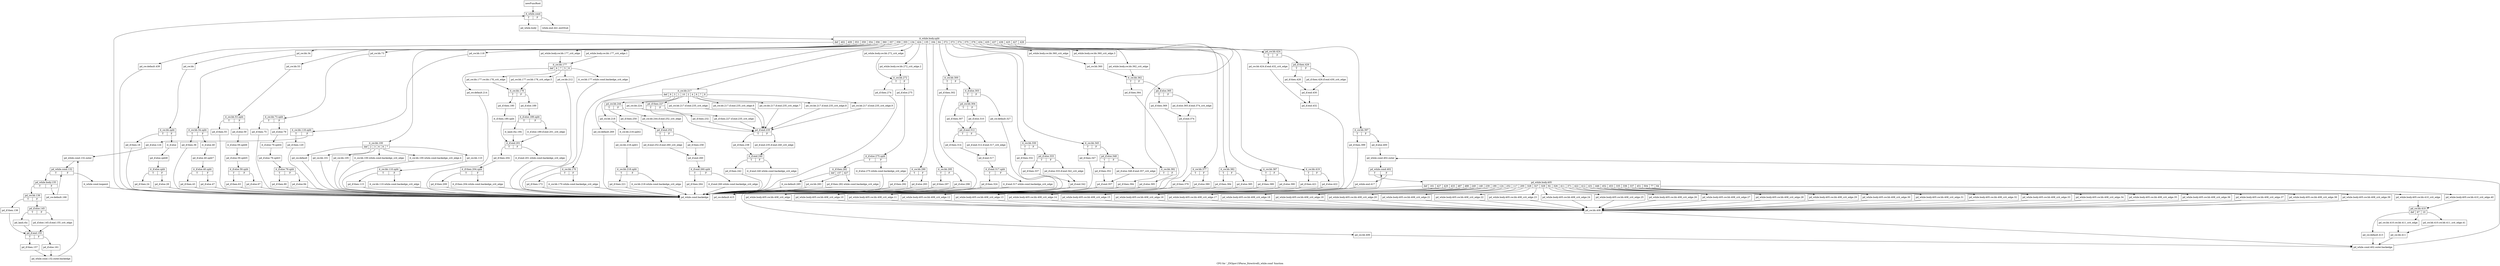 digraph "CFG for '_ZN3pov15Parse_DirectiveEi_while.cond' function" {
	label="CFG for '_ZN3pov15Parse_DirectiveEi_while.cond' function";

	Node0x2cf3f50 [shape=record,label="{newFuncRoot}"];
	Node0x2cf3f50 -> Node0x2cf3ff0;
	Node0x2cf3fa0 [shape=record,label="{while.end.441.exitStub}"];
	Node0x2cf3ff0 [shape=record,label="{it_while.cond|{<s0>T|<s1>F}}"];
	Node0x2cf3ff0:s0 -> Node0x2cf02c0;
	Node0x2cf3ff0:s1 -> Node0x2cf3fa0;
	Node0x2cf02c0 [shape=record,label="{pd_while.body}"];
	Node0x2cf02c0 -> Node0x3a07b00;
	Node0x3a07b00 [shape=record,label="{it_while.body.split|{<s0>def|<s1>402|<s2>409|<s3>353|<s4>359|<s5>354|<s6>356|<s7>360|<s8>357|<s9>358|<s10>355|<s11>134|<s12>424|<s13>135|<s14>164|<s15>64|<s16>372|<s17>373|<s18>374|<s19>375|<s20>376|<s21>434|<s22>435|<s23>437|<s24>436|<s25>425|<s26>427|<s27>426}}"];
	Node0x3a07b00:s0 -> Node0x2d022e0;
	Node0x3a07b00:s1 -> Node0x2d02150;
	Node0x3a07b00:s2 -> Node0x2d01fc0;
	Node0x3a07b00:s3 -> Node0x2d01e30;
	Node0x3a07b00:s4 -> Node0x2d01ca0;
	Node0x3a07b00:s5 -> Node0x2d019d0;
	Node0x3a07b00:s6 -> Node0x2d01480;
	Node0x3a07b00:s7 -> Node0x2d01390;
	Node0x3a07b00:s8 -> Node0x2d00e40;
	Node0x3a07b00:s9 -> Node0x2d00df0;
	Node0x3a07b00:s10 -> Node0x2d004e0;
	Node0x3a07b00:s11 -> Node0x2d00210;
	Node0x3a07b00:s12 -> Node0x2d001c0;
	Node0x3a07b00:s13 -> Node0x2d000d0;
	Node0x3a07b00:s14 -> Node0x2cfffe0;
	Node0x3a07b00:s15 -> Node0x2cffbd0;
	Node0x3a07b00:s16 -> Node0x2cff9f0;
	Node0x3a07b00:s17 -> Node0x2cff810;
	Node0x3a07b00:s18 -> Node0x2cff590;
	Node0x3a07b00:s19 -> Node0x2cff540;
	Node0x3a07b00:s20 -> Node0x2cff4f0;
	Node0x3a07b00:s21 -> Node0x2cff400;
	Node0x3a07b00:s22 -> Node0x2cff310;
	Node0x3a07b00:s23 -> Node0x2cff220;
	Node0x3a07b00:s24 -> Node0x2cff130;
	Node0x3a07b00:s25 -> Node0x2cfe1e0;
	Node0x3a07b00:s26 -> Node0x2cfe0f0;
	Node0x3a07b00:s27 -> Node0x2cf0310;
	Node0x2cf0310 [shape=record,label="{pd_sw.bb.424|{<s0>T|<s1>F}}"];
	Node0x2cf0310:s0 -> Node0x2cf04a0;
	Node0x2cf0310:s1 -> Node0x2cf0360;
	Node0x2cf0360 [shape=record,label="{pd_if.then.426|{<s0>T|<s1>F}}"];
	Node0x2cf0360:s0 -> Node0x2cf0400;
	Node0x2cf0360:s1 -> Node0x2cf03b0;
	Node0x2cf03b0 [shape=record,label="{pd_if.then.426.if.end.430_crit_edge}"];
	Node0x2cf03b0 -> Node0x2cf0450;
	Node0x2cf0400 [shape=record,label="{pd_if.then.428}"];
	Node0x2cf0400 -> Node0x2cf0450;
	Node0x2cf0450 [shape=record,label="{pd_if.end.430}"];
	Node0x2cf0450 -> Node0x2cfe0a0;
	Node0x2cf04a0 [shape=record,label="{pd_sw.bb.424.if.end.432_crit_edge}"];
	Node0x2cf04a0 -> Node0x2cfe0a0;
	Node0x2cfe0a0 [shape=record,label="{pd_if.end.432}"];
	Node0x2cfe0a0 -> Node0x2d02330;
	Node0x2cfe0f0 [shape=record,label="{it_sw.bb.419|{<s0>T|<s1>F}}"];
	Node0x2cfe0f0:s0 -> Node0x2cfe190;
	Node0x2cfe0f0:s1 -> Node0x2cfe140;
	Node0x2cfe140 [shape=record,label="{pd_if.else.422}"];
	Node0x2cfe140 -> Node0x2d02330;
	Node0x2cfe190 [shape=record,label="{pd_if.then.421}"];
	Node0x2cfe190 -> Node0x2d02330;
	Node0x2cfe1e0 [shape=record,label="{it_sw.bb.397|{<s0>T|<s1>F}}"];
	Node0x2cfe1e0:s0 -> Node0x2cff0e0;
	Node0x2cfe1e0:s1 -> Node0x2cfe230;
	Node0x2cfe230 [shape=record,label="{pd_if.else.400}"];
	Node0x2cfe230 -> Node0x2cfe280;
	Node0x2cfe280 [shape=record,label="{pd_while.cond.402.outer}"];
	Node0x2cfe280 -> Node0x2cfe2d0;
	Node0x2cfe2d0 [shape=record,label="{pd_while.cond.402|{<s0>T|<s1>F}}"];
	Node0x2cfe2d0:s0 -> Node0x2cfe370;
	Node0x2cfe2d0:s1 -> Node0x2cfe320;
	Node0x2cfe320 [shape=record,label="{pd_while.end.417}"];
	Node0x2cfe320 -> Node0x2d02330;
	Node0x2cfe370 [shape=record,label="{pd_while.body.405|{<s0>def|<s1>161|<s2>427|<s3>429|<s4>433|<s5>487|<s6>488|<s7>249|<s8>148|<s9>239|<s10>190|<s11>124|<s12>252|<s13>117|<s14>200|<s15>328|<s16>327|<s17>329|<s18>92|<s19>326|<s20>411|<s21>371|<s22>422|<s23>412|<s24>431|<s25>446|<s26>452|<s27>453|<s28>335|<s29>336|<s30>337|<s31>451|<s32>504|<s33>77|<s34>64}}"];
	Node0x2cfe370:s0 -> Node0x2cff090;
	Node0x2cfe370:s1 -> Node0x2cfeff0;
	Node0x2cfe370:s2 -> Node0x2cfef50;
	Node0x2cfe370:s3 -> Node0x2cfef00;
	Node0x2cfe370:s4 -> Node0x2cfeeb0;
	Node0x2cfe370:s5 -> Node0x2cfee60;
	Node0x2cfe370:s6 -> Node0x2cfee10;
	Node0x2cfe370:s7 -> Node0x2cfedc0;
	Node0x2cfe370:s8 -> Node0x2cfed70;
	Node0x2cfe370:s9 -> Node0x2cfed20;
	Node0x2cfe370:s10 -> Node0x2cfecd0;
	Node0x2cfe370:s11 -> Node0x2cfec80;
	Node0x2cfe370:s12 -> Node0x2cfec30;
	Node0x2cfe370:s13 -> Node0x2cfebe0;
	Node0x2cfe370:s14 -> Node0x2cfeb90;
	Node0x2cfe370:s15 -> Node0x2cfeb40;
	Node0x2cfe370:s16 -> Node0x2cfeaf0;
	Node0x2cfe370:s17 -> Node0x2cfeaa0;
	Node0x2cfe370:s18 -> Node0x2cfea50;
	Node0x2cfe370:s19 -> Node0x2cfea00;
	Node0x2cfe370:s20 -> Node0x2cfe9b0;
	Node0x2cfe370:s21 -> Node0x2cfe960;
	Node0x2cfe370:s22 -> Node0x2cfe910;
	Node0x2cfe370:s23 -> Node0x2cfe8c0;
	Node0x2cfe370:s24 -> Node0x2cfe870;
	Node0x2cfe370:s25 -> Node0x2cfe820;
	Node0x2cfe370:s26 -> Node0x2cfe7d0;
	Node0x2cfe370:s27 -> Node0x2cfe780;
	Node0x2cfe370:s28 -> Node0x2cfe730;
	Node0x2cfe370:s29 -> Node0x2cfe6e0;
	Node0x2cfe370:s30 -> Node0x2cfe690;
	Node0x2cfe370:s31 -> Node0x2cfe640;
	Node0x2cfe370:s32 -> Node0x2cfe5f0;
	Node0x2cfe370:s33 -> Node0x2cfe410;
	Node0x2cfe370:s34 -> Node0x2cfe3c0;
	Node0x2cfe3c0 [shape=record,label="{pd_while.body.405.sw.bb.410_crit_edge.40}"];
	Node0x2cfe3c0 -> Node0x2cfe460;
	Node0x2cfe410 [shape=record,label="{pd_while.body.405.sw.bb.410_crit_edge}"];
	Node0x2cfe410 -> Node0x2cfe460;
	Node0x2cfe460 [shape=record,label="{pd_sw.bb.410|{<s0>def|<s1>67|<s2>10}}"];
	Node0x2cfe460:s0 -> Node0x2cfe5a0;
	Node0x2cfe460:s1 -> Node0x2cfe500;
	Node0x2cfe460:s2 -> Node0x2cfe4b0;
	Node0x2cfe4b0 [shape=record,label="{pd_sw.bb.410.sw.bb.411_crit_edge.41}"];
	Node0x2cfe4b0 -> Node0x2cfe550;
	Node0x2cfe500 [shape=record,label="{pd_sw.bb.410.sw.bb.411_crit_edge}"];
	Node0x2cfe500 -> Node0x2cfe550;
	Node0x2cfe550 [shape=record,label="{pd_sw.bb.411}"];
	Node0x2cfe550 -> Node0x2cff040;
	Node0x2cfe5a0 [shape=record,label="{pd_sw.default.413}"];
	Node0x2cfe5a0 -> Node0x2cff040;
	Node0x2cfe5f0 [shape=record,label="{pd_while.body.405.sw.bb.408_crit_edge.39}"];
	Node0x2cfe5f0 -> Node0x2cfefa0;
	Node0x2cfe640 [shape=record,label="{pd_while.body.405.sw.bb.408_crit_edge.38}"];
	Node0x2cfe640 -> Node0x2cfefa0;
	Node0x2cfe690 [shape=record,label="{pd_while.body.405.sw.bb.408_crit_edge.37}"];
	Node0x2cfe690 -> Node0x2cfefa0;
	Node0x2cfe6e0 [shape=record,label="{pd_while.body.405.sw.bb.408_crit_edge.36}"];
	Node0x2cfe6e0 -> Node0x2cfefa0;
	Node0x2cfe730 [shape=record,label="{pd_while.body.405.sw.bb.408_crit_edge.35}"];
	Node0x2cfe730 -> Node0x2cfefa0;
	Node0x2cfe780 [shape=record,label="{pd_while.body.405.sw.bb.408_crit_edge.34}"];
	Node0x2cfe780 -> Node0x2cfefa0;
	Node0x2cfe7d0 [shape=record,label="{pd_while.body.405.sw.bb.408_crit_edge.33}"];
	Node0x2cfe7d0 -> Node0x2cfefa0;
	Node0x2cfe820 [shape=record,label="{pd_while.body.405.sw.bb.408_crit_edge.32}"];
	Node0x2cfe820 -> Node0x2cfefa0;
	Node0x2cfe870 [shape=record,label="{pd_while.body.405.sw.bb.408_crit_edge.31}"];
	Node0x2cfe870 -> Node0x2cfefa0;
	Node0x2cfe8c0 [shape=record,label="{pd_while.body.405.sw.bb.408_crit_edge.30}"];
	Node0x2cfe8c0 -> Node0x2cfefa0;
	Node0x2cfe910 [shape=record,label="{pd_while.body.405.sw.bb.408_crit_edge.29}"];
	Node0x2cfe910 -> Node0x2cfefa0;
	Node0x2cfe960 [shape=record,label="{pd_while.body.405.sw.bb.408_crit_edge.28}"];
	Node0x2cfe960 -> Node0x2cfefa0;
	Node0x2cfe9b0 [shape=record,label="{pd_while.body.405.sw.bb.408_crit_edge.27}"];
	Node0x2cfe9b0 -> Node0x2cfefa0;
	Node0x2cfea00 [shape=record,label="{pd_while.body.405.sw.bb.408_crit_edge.26}"];
	Node0x2cfea00 -> Node0x2cfefa0;
	Node0x2cfea50 [shape=record,label="{pd_while.body.405.sw.bb.408_crit_edge.25}"];
	Node0x2cfea50 -> Node0x2cfefa0;
	Node0x2cfeaa0 [shape=record,label="{pd_while.body.405.sw.bb.408_crit_edge.24}"];
	Node0x2cfeaa0 -> Node0x2cfefa0;
	Node0x2cfeaf0 [shape=record,label="{pd_while.body.405.sw.bb.408_crit_edge.23}"];
	Node0x2cfeaf0 -> Node0x2cfefa0;
	Node0x2cfeb40 [shape=record,label="{pd_while.body.405.sw.bb.408_crit_edge.22}"];
	Node0x2cfeb40 -> Node0x2cfefa0;
	Node0x2cfeb90 [shape=record,label="{pd_while.body.405.sw.bb.408_crit_edge.21}"];
	Node0x2cfeb90 -> Node0x2cfefa0;
	Node0x2cfebe0 [shape=record,label="{pd_while.body.405.sw.bb.408_crit_edge.20}"];
	Node0x2cfebe0 -> Node0x2cfefa0;
	Node0x2cfec30 [shape=record,label="{pd_while.body.405.sw.bb.408_crit_edge.19}"];
	Node0x2cfec30 -> Node0x2cfefa0;
	Node0x2cfec80 [shape=record,label="{pd_while.body.405.sw.bb.408_crit_edge.18}"];
	Node0x2cfec80 -> Node0x2cfefa0;
	Node0x2cfecd0 [shape=record,label="{pd_while.body.405.sw.bb.408_crit_edge.17}"];
	Node0x2cfecd0 -> Node0x2cfefa0;
	Node0x2cfed20 [shape=record,label="{pd_while.body.405.sw.bb.408_crit_edge.16}"];
	Node0x2cfed20 -> Node0x2cfefa0;
	Node0x2cfed70 [shape=record,label="{pd_while.body.405.sw.bb.408_crit_edge.15}"];
	Node0x2cfed70 -> Node0x2cfefa0;
	Node0x2cfedc0 [shape=record,label="{pd_while.body.405.sw.bb.408_crit_edge.14}"];
	Node0x2cfedc0 -> Node0x2cfefa0;
	Node0x2cfee10 [shape=record,label="{pd_while.body.405.sw.bb.408_crit_edge.13}"];
	Node0x2cfee10 -> Node0x2cfefa0;
	Node0x2cfee60 [shape=record,label="{pd_while.body.405.sw.bb.408_crit_edge.12}"];
	Node0x2cfee60 -> Node0x2cfefa0;
	Node0x2cfeeb0 [shape=record,label="{pd_while.body.405.sw.bb.408_crit_edge.11}"];
	Node0x2cfeeb0 -> Node0x2cfefa0;
	Node0x2cfef00 [shape=record,label="{pd_while.body.405.sw.bb.408_crit_edge.10}"];
	Node0x2cfef00 -> Node0x2cfefa0;
	Node0x2cfef50 [shape=record,label="{pd_while.body.405.sw.bb.408_crit_edge}"];
	Node0x2cfef50 -> Node0x2cfefa0;
	Node0x2cfefa0 [shape=record,label="{pd_sw.bb.408}"];
	Node0x2cfefa0 -> Node0x2cff040;
	Node0x2cfeff0 [shape=record,label="{pd_sw.bb.406}"];
	Node0x2cfeff0 -> Node0x2cff040;
	Node0x2cff040 [shape=record,label="{pd_while.cond.402.outer.backedge}"];
	Node0x2cff040 -> Node0x2cfe280;
	Node0x2cff090 [shape=record,label="{pd_sw.default.415}"];
	Node0x2cff090 -> Node0x2cfe2d0;
	Node0x2cff0e0 [shape=record,label="{pd_if.then.399}"];
	Node0x2cff0e0 -> Node0x2d02330;
	Node0x2cff130 [shape=record,label="{it_sw.bb.392|{<s0>T|<s1>F}}"];
	Node0x2cff130:s0 -> Node0x2cff1d0;
	Node0x2cff130:s1 -> Node0x2cff180;
	Node0x2cff180 [shape=record,label="{pd_if.else.395}"];
	Node0x2cff180 -> Node0x2d02330;
	Node0x2cff1d0 [shape=record,label="{pd_if.then.394}"];
	Node0x2cff1d0 -> Node0x2d02330;
	Node0x2cff220 [shape=record,label="{it_sw.bb.387|{<s0>T|<s1>F}}"];
	Node0x2cff220:s0 -> Node0x2cff2c0;
	Node0x2cff220:s1 -> Node0x2cff270;
	Node0x2cff270 [shape=record,label="{pd_if.else.390}"];
	Node0x2cff270 -> Node0x2d02330;
	Node0x2cff2c0 [shape=record,label="{pd_if.then.389}"];
	Node0x2cff2c0 -> Node0x2d02330;
	Node0x2cff310 [shape=record,label="{it_sw.bb.382|{<s0>T|<s1>F}}"];
	Node0x2cff310:s0 -> Node0x2cff3b0;
	Node0x2cff310:s1 -> Node0x2cff360;
	Node0x2cff360 [shape=record,label="{pd_if.else.385}"];
	Node0x2cff360 -> Node0x2d02330;
	Node0x2cff3b0 [shape=record,label="{pd_if.then.384}"];
	Node0x2cff3b0 -> Node0x2d02330;
	Node0x2cff400 [shape=record,label="{it_sw.bb.377|{<s0>T|<s1>F}}"];
	Node0x2cff400:s0 -> Node0x2cff4a0;
	Node0x2cff400:s1 -> Node0x2cff450;
	Node0x2cff450 [shape=record,label="{pd_if.else.380}"];
	Node0x2cff450 -> Node0x2d02330;
	Node0x2cff4a0 [shape=record,label="{pd_if.then.379}"];
	Node0x2cff4a0 -> Node0x2d02330;
	Node0x2cff4f0 [shape=record,label="{pd_while.body.sw.bb.362_crit_edge}"];
	Node0x2cff4f0 -> Node0x2cff630;
	Node0x2cff540 [shape=record,label="{pd_while.body.sw.bb.360_crit_edge.3}"];
	Node0x2cff540 -> Node0x2cff5e0;
	Node0x2cff590 [shape=record,label="{pd_while.body.sw.bb.360_crit_edge}"];
	Node0x2cff590 -> Node0x2cff5e0;
	Node0x2cff5e0 [shape=record,label="{pd_sw.bb.360}"];
	Node0x2cff5e0 -> Node0x2cff630;
	Node0x2cff630 [shape=record,label="{it_sw.bb.362|{<s0>T|<s1>F}}"];
	Node0x2cff630:s0 -> Node0x2cff7c0;
	Node0x2cff630:s1 -> Node0x2cff680;
	Node0x2cff680 [shape=record,label="{pd_if.else.365|{<s0>T|<s1>F}}"];
	Node0x2cff680:s0 -> Node0x2cff720;
	Node0x2cff680:s1 -> Node0x2cff6d0;
	Node0x2cff6d0 [shape=record,label="{pd_if.else.365.if.end.374_crit_edge}"];
	Node0x2cff6d0 -> Node0x2cff770;
	Node0x2cff720 [shape=record,label="{pd_if.then.369}"];
	Node0x2cff720 -> Node0x2cff770;
	Node0x2cff770 [shape=record,label="{pd_if.end.374}"];
	Node0x2cff770 -> Node0x2d02330;
	Node0x2cff7c0 [shape=record,label="{pd_if.then.364}"];
	Node0x2cff7c0 -> Node0x2d02330;
	Node0x2cff810 [shape=record,label="{it_sw.bb.345|{<s0>T|<s1>F}}"];
	Node0x2cff810:s0 -> Node0x2cff9a0;
	Node0x2cff810:s1 -> Node0x2cff860;
	Node0x2cff860 [shape=record,label="{pd_if.else.348|{<s0>T|<s1>F}}"];
	Node0x2cff860:s0 -> Node0x2cff900;
	Node0x2cff860:s1 -> Node0x2cff8b0;
	Node0x2cff8b0 [shape=record,label="{pd_if.else.348.if.end.357_crit_edge}"];
	Node0x2cff8b0 -> Node0x2cff950;
	Node0x2cff900 [shape=record,label="{pd_if.then.352}"];
	Node0x2cff900 -> Node0x2cff950;
	Node0x2cff950 [shape=record,label="{pd_if.end.357}"];
	Node0x2cff950 -> Node0x2d02330;
	Node0x2cff9a0 [shape=record,label="{pd_if.then.347}"];
	Node0x2cff9a0 -> Node0x2d02330;
	Node0x2cff9f0 [shape=record,label="{it_sw.bb.330|{<s0>T|<s1>F}}"];
	Node0x2cff9f0:s0 -> Node0x2cffb80;
	Node0x2cff9f0:s1 -> Node0x2cffa40;
	Node0x2cffa40 [shape=record,label="{pd_if.else.333|{<s0>T|<s1>F}}"];
	Node0x2cffa40:s0 -> Node0x2cffae0;
	Node0x2cffa40:s1 -> Node0x2cffa90;
	Node0x2cffa90 [shape=record,label="{pd_if.else.333.if.end.342_crit_edge}"];
	Node0x2cffa90 -> Node0x2cffb30;
	Node0x2cffae0 [shape=record,label="{pd_if.then.337}"];
	Node0x2cffae0 -> Node0x2cffb30;
	Node0x2cffb30 [shape=record,label="{pd_if.end.342}"];
	Node0x2cffb30 -> Node0x2d02330;
	Node0x2cffb80 [shape=record,label="{pd_if.then.332}"];
	Node0x2cffb80 -> Node0x2d02330;
	Node0x2cffbd0 [shape=record,label="{it_sw.bb.300|{<s0>T|<s1>F}}"];
	Node0x2cffbd0:s0 -> Node0x2cfff90;
	Node0x2cffbd0:s1 -> Node0x2cffc20;
	Node0x2cffc20 [shape=record,label="{it_if.else.303|{<s0>T|<s1>F}}"];
	Node0x2cffc20:s0 -> Node0x2cffcc0;
	Node0x2cffc20:s1 -> Node0x2cffc70;
	Node0x2cffc70 [shape=record,label="{pd_sw.default.327}"];
	Node0x2cffc70 -> Node0x2d02330;
	Node0x2cffcc0 [shape=record,label="{pd_sw.bb.304|{<s0>T|<s1>F}}"];
	Node0x2cffcc0:s0 -> Node0x2cffd60;
	Node0x2cffcc0:s1 -> Node0x2cffd10;
	Node0x2cffd10 [shape=record,label="{pd_if.else.310}"];
	Node0x2cffd10 -> Node0x2cffdb0;
	Node0x2cffd60 [shape=record,label="{pd_if.then.307}"];
	Node0x2cffd60 -> Node0x2cffdb0;
	Node0x2cffdb0 [shape=record,label="{pd_if.end.312|{<s0>T|<s1>F}}"];
	Node0x2cffdb0:s0 -> Node0x2cffe50;
	Node0x2cffdb0:s1 -> Node0x2cffe00;
	Node0x2cffe00 [shape=record,label="{pd_if.end.312.if.end.317_crit_edge}"];
	Node0x2cffe00 -> Node0x2cffea0;
	Node0x2cffe50 [shape=record,label="{pd_if.then.314}"];
	Node0x2cffe50 -> Node0x2cffea0;
	Node0x2cffea0 [shape=record,label="{pd_if.end.317}"];
	Node0x2cffea0 -> Node0x3a0c950;
	Node0x3a0c950 [shape=record,label="{it_if.end.317.split|{<s0>T|<s1>F}}"];
	Node0x3a0c950:s0 -> Node0x2cfff40;
	Node0x3a0c950:s1 -> Node0x2cffef0;
	Node0x2cffef0 [shape=record,label="{it_if.end.317.while.cond.backedge_crit_edge}"];
	Node0x2cffef0 -> Node0x2d02330;
	Node0x2cfff40 [shape=record,label="{pd_if.then.324}"];
	Node0x2cfff40 -> Node0x2d02330;
	Node0x2cfff90 [shape=record,label="{pd_if.then.302}"];
	Node0x2cfff90 -> Node0x2d02330;
	Node0x2cfffe0 [shape=record,label="{it_sw.bb.295|{<s0>T|<s1>F}}"];
	Node0x2cfffe0:s0 -> Node0x2d00080;
	Node0x2cfffe0:s1 -> Node0x2d00030;
	Node0x2d00030 [shape=record,label="{pd_if.else.298}"];
	Node0x2d00030 -> Node0x2d02330;
	Node0x2d00080 [shape=record,label="{pd_if.then.297}"];
	Node0x2d00080 -> Node0x2d02330;
	Node0x2d000d0 [shape=record,label="{it_sw.bb.290|{<s0>T|<s1>F}}"];
	Node0x2d000d0:s0 -> Node0x2d00170;
	Node0x2d000d0:s1 -> Node0x2d00120;
	Node0x2d00120 [shape=record,label="{pd_if.else.293}"];
	Node0x2d00120 -> Node0x2d02330;
	Node0x2d00170 [shape=record,label="{pd_if.then.292}"];
	Node0x2d00170 -> Node0x2d02330;
	Node0x2d001c0 [shape=record,label="{pd_while.body.sw.bb.272_crit_edge.2}"];
	Node0x2d001c0 -> Node0x2d00260;
	Node0x2d00210 [shape=record,label="{pd_while.body.sw.bb.272_crit_edge}"];
	Node0x2d00210 -> Node0x2d00260;
	Node0x2d00260 [shape=record,label="{it_sw.bb.272|{<s0>T|<s1>F}}"];
	Node0x2d00260:s0 -> Node0x2d00490;
	Node0x2d00260:s1 -> Node0x2d002b0;
	Node0x2d002b0 [shape=record,label="{pd_if.else.275}"];
	Node0x2d002b0 -> Node0x3a0b840;
	Node0x3a0b840 [shape=record,label="{it_if.else.275.split|{<s0>T|<s1>F}}"];
	Node0x3a0b840:s0 -> Node0x2d00350;
	Node0x3a0b840:s1 -> Node0x2d00300;
	Node0x2d00300 [shape=record,label="{it_if.else.275.while.cond.backedge_crit_edge}"];
	Node0x2d00300 -> Node0x2d02330;
	Node0x2d00350 [shape=record,label="{it_if.then.282|{<s0>def|<s1>157|<s2>427}}"];
	Node0x2d00350:s0 -> Node0x2d00440;
	Node0x2d00350:s1 -> Node0x2d003f0;
	Node0x2d00350:s2 -> Node0x2d003a0;
	Node0x2d003a0 [shape=record,label="{pd_if.then.282.while.cond.backedge_crit_edge}"];
	Node0x2d003a0 -> Node0x2d02330;
	Node0x2d003f0 [shape=record,label="{pd_sw.bb.283}"];
	Node0x2d003f0 -> Node0x2d02330;
	Node0x2d00440 [shape=record,label="{it_sw.default.285}"];
	Node0x2d00440 -> Node0x2d02330;
	Node0x2d00490 [shape=record,label="{pd_if.then.274}"];
	Node0x2d00490 -> Node0x2d02330;
	Node0x2d004e0 [shape=record,label="{it_sw.bb.217|{<s0>def|<s1>9|<s2>3|<s3>1|<s4>10|<s5>2|<s6>4|<s7>6|<s8>7|<s9>8}}"];
	Node0x2d004e0:s0 -> Node0x2d00da0;
	Node0x2d004e0:s1 -> Node0x2d00cb0;
	Node0x2d004e0:s2 -> Node0x2d00a80;
	Node0x2d004e0:s3 -> Node0x2d007b0;
	Node0x2d004e0:s4 -> Node0x2d006c0;
	Node0x2d004e0:s5 -> Node0x2d00670;
	Node0x2d004e0:s6 -> Node0x2d00620;
	Node0x2d004e0:s7 -> Node0x2d005d0;
	Node0x2d004e0:s8 -> Node0x2d00580;
	Node0x2d004e0:s9 -> Node0x2d00530;
	Node0x2d00530 [shape=record,label="{pd_sw.bb.217.if.end.235_crit_edge.9}"];
	Node0x2d00530 -> Node0x2d00ad0;
	Node0x2d00580 [shape=record,label="{pd_sw.bb.217.if.end.235_crit_edge.8}"];
	Node0x2d00580 -> Node0x2d00ad0;
	Node0x2d005d0 [shape=record,label="{pd_sw.bb.217.if.end.235_crit_edge.7}"];
	Node0x2d005d0 -> Node0x2d00ad0;
	Node0x2d00620 [shape=record,label="{pd_sw.bb.217.if.end.235_crit_edge.6}"];
	Node0x2d00620 -> Node0x2d00ad0;
	Node0x2d00670 [shape=record,label="{pd_sw.bb.217.if.end.235_crit_edge}"];
	Node0x2d00670 -> Node0x2d00ad0;
	Node0x2d006c0 [shape=record,label="{pd_if.then.227|{<s0>T|<s1>F}}"];
	Node0x2d006c0:s0 -> Node0x2d00760;
	Node0x2d006c0:s1 -> Node0x2d00710;
	Node0x2d00710 [shape=record,label="{pd_if.then.227.if.end.235_crit_edge}"];
	Node0x2d00710 -> Node0x2d00ad0;
	Node0x2d00760 [shape=record,label="{pd_if.then.232}"];
	Node0x2d00760 -> Node0x2d00ad0;
	Node0x2d007b0 [shape=record,label="{pd_sw.bb.244|{<s0>T|<s1>F}}"];
	Node0x2d007b0:s0 -> Node0x2d00850;
	Node0x2d007b0:s1 -> Node0x2d00800;
	Node0x2d00800 [shape=record,label="{pd_sw.bb.244.if.end.252_crit_edge}"];
	Node0x2d00800 -> Node0x2d008a0;
	Node0x2d00850 [shape=record,label="{pd_if.then.250}"];
	Node0x2d00850 -> Node0x2d008a0;
	Node0x2d008a0 [shape=record,label="{pd_if.end.252|{<s0>T|<s1>F}}"];
	Node0x2d008a0:s0 -> Node0x2d00940;
	Node0x2d008a0:s1 -> Node0x2d008f0;
	Node0x2d008f0 [shape=record,label="{pd_if.then.258}"];
	Node0x2d008f0 -> Node0x2d00990;
	Node0x2d00940 [shape=record,label="{pd_if.end.252.if.end.260_crit_edge}"];
	Node0x2d00940 -> Node0x2d00990;
	Node0x2d00990 [shape=record,label="{pd_if.end.260}"];
	Node0x2d00990 -> Node0x3a0ac80;
	Node0x3a0ac80 [shape=record,label="{it_if.end.260.split|{<s0>T|<s1>F}}"];
	Node0x3a0ac80:s0 -> Node0x2d00a30;
	Node0x3a0ac80:s1 -> Node0x2d009e0;
	Node0x2d009e0 [shape=record,label="{it_if.end.260.while.cond.backedge_crit_edge}"];
	Node0x2d009e0 -> Node0x2d02330;
	Node0x2d00a30 [shape=record,label="{pd_if.then.264}"];
	Node0x2d00a30 -> Node0x2d02330;
	Node0x2d00a80 [shape=record,label="{pd_sw.bb.224}"];
	Node0x2d00a80 -> Node0x2d00ad0;
	Node0x2d00ad0 [shape=record,label="{pd_if.end.235|{<s0>T|<s1>F}}"];
	Node0x2d00ad0:s0 -> Node0x2d00b70;
	Node0x2d00ad0:s1 -> Node0x2d00b20;
	Node0x2d00b20 [shape=record,label="{pd_if.end.235.if.end.240_crit_edge}"];
	Node0x2d00b20 -> Node0x2d00bc0;
	Node0x2d00b70 [shape=record,label="{pd_if.then.238}"];
	Node0x2d00b70 -> Node0x2d00bc0;
	Node0x2d00bc0 [shape=record,label="{it_if.end.240|{<s0>T|<s1>F}}"];
	Node0x2d00bc0:s0 -> Node0x2d00c60;
	Node0x2d00bc0:s1 -> Node0x2d00c10;
	Node0x2d00c10 [shape=record,label="{it_if.end.240.while.cond.backedge_crit_edge}"];
	Node0x2d00c10 -> Node0x2d02330;
	Node0x2d00c60 [shape=record,label="{pd_if.then.242}"];
	Node0x2d00c60 -> Node0x2d02330;
	Node0x2d00cb0 [shape=record,label="{pd_sw.bb.218}"];
	Node0x2d00cb0 -> Node0x3a099c0;
	Node0x3a099c0 [shape=record,label="{it_sw.bb.218.split2}"];
	Node0x3a099c0 -> Node0x3a09e60;
	Node0x3a09e60 [shape=record,label="{pd_sw.bb.218.split1}"];
	Node0x3a09e60 -> Node0x3a0a760;
	Node0x3a0a760 [shape=record,label="{it_sw.bb.218.split|{<s0>T|<s1>F}}"];
	Node0x3a0a760:s0 -> Node0x2d00d50;
	Node0x3a0a760:s1 -> Node0x2d00d00;
	Node0x2d00d00 [shape=record,label="{it_sw.bb.218.while.cond.backedge_crit_edge}"];
	Node0x2d00d00 -> Node0x2d02330;
	Node0x2d00d50 [shape=record,label="{pd_if.then.221}"];
	Node0x2d00d50 -> Node0x2d02330;
	Node0x2d00da0 [shape=record,label="{pd_sw.default.269}"];
	Node0x2d00da0 -> Node0x2d02330;
	Node0x2d00df0 [shape=record,label="{pd_while.body.sw.bb.177_crit_edge.1}"];
	Node0x2d00df0 -> Node0x2d00e90;
	Node0x2d00e40 [shape=record,label="{pd_while.body.sw.bb.177_crit_edge}"];
	Node0x2d00e40 -> Node0x2d00e90;
	Node0x2d00e90 [shape=record,label="{it_sw.bb.177|{<s0>def|<s1>6|<s2>7|<s3>5|<s4>8}}"];
	Node0x2d00e90:s0 -> Node0x2d01340;
	Node0x2d00e90:s1 -> Node0x2d00fd0;
	Node0x2d00e90:s2 -> Node0x2d00f80;
	Node0x2d00e90:s3 -> Node0x2d00f30;
	Node0x2d00e90:s4 -> Node0x2d00ee0;
	Node0x2d00ee0 [shape=record,label="{it_sw.bb.177.while.cond.backedge_crit_edge}"];
	Node0x2d00ee0 -> Node0x2d02330;
	Node0x2d00f30 [shape=record,label="{pd_sw.bb.212}"];
	Node0x2d00f30 -> Node0x2d02330;
	Node0x2d00f80 [shape=record,label="{pd_sw.bb.177.sw.bb.178_crit_edge.5}"];
	Node0x2d00f80 -> Node0x2d01020;
	Node0x2d00fd0 [shape=record,label="{pd_sw.bb.177.sw.bb.178_crit_edge}"];
	Node0x2d00fd0 -> Node0x2d01020;
	Node0x2d01020 [shape=record,label="{it_sw.bb.178|{<s0>T|<s1>F}}"];
	Node0x2d01020:s0 -> Node0x2d01160;
	Node0x2d01020:s1 -> Node0x2d01070;
	Node0x2d01070 [shape=record,label="{pd_if.else.189}"];
	Node0x2d01070 -> Node0x3a08f20;
	Node0x3a08f20 [shape=record,label="{it_if.else.189.split|{<s0>T|<s1>F}}"];
	Node0x3a08f20:s0 -> Node0x2d01110;
	Node0x3a08f20:s1 -> Node0x2d010c0;
	Node0x2d010c0 [shape=record,label="{it_if.else.189.if.end.201_crit_edge}"];
	Node0x2d010c0 -> Node0x2d011b0;
	Node0x2d01110 [shape=record,label="{it_land.rhs.194}"];
	Node0x2d01110 -> Node0x2d011b0;
	Node0x2d01160 [shape=record,label="{pd_if.then.180}"];
	Node0x2d01160 -> Node0x3a087e0;
	Node0x3a087e0 [shape=record,label="{it_if.then.180.split}"];
	Node0x3a087e0 -> Node0x2d011b0;
	Node0x2d011b0 [shape=record,label="{it_if.end.201|{<s0>T|<s1>F}}"];
	Node0x2d011b0:s0 -> Node0x2d01250;
	Node0x2d011b0:s1 -> Node0x2d01200;
	Node0x2d01200 [shape=record,label="{it_if.end.201.while.cond.backedge_crit_edge}"];
	Node0x2d01200 -> Node0x2d02330;
	Node0x2d01250 [shape=record,label="{pd_if.then.204}"];
	Node0x2d01250 -> Node0x3a08000;
	Node0x3a08000 [shape=record,label="{it_if.then.204.split|{<s0>T|<s1>F}}"];
	Node0x3a08000:s0 -> Node0x2d012f0;
	Node0x3a08000:s1 -> Node0x2d012a0;
	Node0x2d012a0 [shape=record,label="{it_if.then.204.while.cond.backedge_crit_edge}"];
	Node0x2d012a0 -> Node0x2d02330;
	Node0x2d012f0 [shape=record,label="{pd_if.then.209}"];
	Node0x2d012f0 -> Node0x2d02330;
	Node0x2d01340 [shape=record,label="{pd_sw.default.214}"];
	Node0x2d01340 -> Node0x2d02330;
	Node0x2d01390 [shape=record,label="{it_sw.bb.170|{<s0>T|<s1>F}}"];
	Node0x2d01390:s0 -> Node0x2d01430;
	Node0x2d01390:s1 -> Node0x2d013e0;
	Node0x2d013e0 [shape=record,label="{it_sw.bb.170.while.cond.backedge_crit_edge}"];
	Node0x2d013e0 -> Node0x2d02330;
	Node0x2d01430 [shape=record,label="{pd_if.then.172}"];
	Node0x2d01430 -> Node0x2d02330;
	Node0x2d01480 [shape=record,label="{pd_sw.bb.118}"];
	Node0x2d01480 -> Node0x3a07c50;
	Node0x3a07c50 [shape=record,label="{it_sw.bb.118.split|{<s0>T|<s1>F}}"];
	Node0x3a07c50:s0 -> Node0x2d01980;
	Node0x3a07c50:s1 -> Node0x2d014d0;
	Node0x2d014d0 [shape=record,label="{pd_if.else.124}"];
	Node0x2d014d0 -> Node0x2d01520;
	Node0x2d01520 [shape=record,label="{pd_while.cond.132.outer}"];
	Node0x2d01520 -> Node0x2d01570;
	Node0x2d01570 [shape=record,label="{pd_while.cond.132|{<s0>T|<s1>F}}"];
	Node0x2d01570:s0 -> Node0x2d01610;
	Node0x2d01570:s1 -> Node0x2d015c0;
	Node0x2d015c0 [shape=record,label="{it_while.cond.loopexit}"];
	Node0x2d015c0 -> Node0x2d02330;
	Node0x2d01610 [shape=record,label="{pd_while.body.135|{<s0>T|<s1>F}}"];
	Node0x2d01610:s0 -> Node0x2d016b0;
	Node0x2d01610:s1 -> Node0x2d01660;
	Node0x2d01660 [shape=record,label="{pd_sw.default.166}"];
	Node0x2d01660 -> Node0x2d01570;
	Node0x2d016b0 [shape=record,label="{pd_sw.bb.136|{<s0>T|<s1>F}}"];
	Node0x2d016b0:s0 -> Node0x2d017f0;
	Node0x2d016b0:s1 -> Node0x2d01700;
	Node0x2d01700 [shape=record,label="{pd_if.else.145|{<s0>T|<s1>F}}"];
	Node0x2d01700:s0 -> Node0x2d017a0;
	Node0x2d01700:s1 -> Node0x2d01750;
	Node0x2d01750 [shape=record,label="{pd_if.else.145.if.end.155_crit_edge}"];
	Node0x2d01750 -> Node0x2d01840;
	Node0x2d017a0 [shape=record,label="{pd_land.rhs}"];
	Node0x2d017a0 -> Node0x2d01840;
	Node0x2d017f0 [shape=record,label="{pd_if.then.138}"];
	Node0x2d017f0 -> Node0x2d01840;
	Node0x2d01840 [shape=record,label="{pd_if.end.155|{<s0>T|<s1>F}}"];
	Node0x2d01840:s0 -> Node0x2d018e0;
	Node0x2d01840:s1 -> Node0x2d01890;
	Node0x2d01890 [shape=record,label="{pd_if.else.161}"];
	Node0x2d01890 -> Node0x2d01930;
	Node0x2d018e0 [shape=record,label="{pd_if.then.157}"];
	Node0x2d018e0 -> Node0x2d01930;
	Node0x2d01930 [shape=record,label="{pd_while.cond.132.outer.backedge}"];
	Node0x2d01930 -> Node0x2d01520;
	Node0x2d01980 [shape=record,label="{pd_if.then.120}"];
	Node0x2d01980 -> Node0x2d02330;
	Node0x2d019d0 [shape=record,label="{it_sw.bb.100|{<s0>def|<s1>2|<s2>3|<s3>6|<s4>8|<s5>7}}"];
	Node0x2d019d0:s0 -> Node0x2d01c50;
	Node0x2d019d0:s1 -> Node0x2d01c00;
	Node0x2d019d0:s2 -> Node0x2d01bb0;
	Node0x2d019d0:s3 -> Node0x2d01b60;
	Node0x2d019d0:s4 -> Node0x2d01b10;
	Node0x2d019d0:s5 -> Node0x2d01a20;
	Node0x2d01a20 [shape=record,label="{pd_sw.bb.110}"];
	Node0x2d01a20 -> Node0x3a07720;
	Node0x3a07720 [shape=record,label="{it_sw.bb.110.split|{<s0>T|<s1>F}}"];
	Node0x3a07720:s0 -> Node0x2d01ac0;
	Node0x3a07720:s1 -> Node0x2d01a70;
	Node0x2d01a70 [shape=record,label="{it_sw.bb.110.while.cond.backedge_crit_edge}"];
	Node0x2d01a70 -> Node0x2d02330;
	Node0x2d01ac0 [shape=record,label="{pd_if.then.115}"];
	Node0x2d01ac0 -> Node0x2d02330;
	Node0x2d01b10 [shape=record,label="{it_sw.bb.100.while.cond.backedge_crit_edge.4}"];
	Node0x2d01b10 -> Node0x2d02330;
	Node0x2d01b60 [shape=record,label="{it_sw.bb.100.while.cond.backedge_crit_edge}"];
	Node0x2d01b60 -> Node0x2d02330;
	Node0x2d01bb0 [shape=record,label="{pd_sw.bb.105}"];
	Node0x2d01bb0 -> Node0x2d02330;
	Node0x2d01c00 [shape=record,label="{pd_sw.bb.101}"];
	Node0x2d01c00 -> Node0x2d02330;
	Node0x2d01c50 [shape=record,label="{pd_sw.default}"];
	Node0x2d01c50 -> Node0x2d02330;
	Node0x2d01ca0 [shape=record,label="{pd_sw.bb.73}"];
	Node0x2d01ca0 -> Node0x3a06a30;
	Node0x3a06a30 [shape=record,label="{it_sw.bb.73.split|{<s0>T|<s1>F}}"];
	Node0x3a06a30:s0 -> Node0x2d01de0;
	Node0x3a06a30:s1 -> Node0x2d01cf0;
	Node0x2d01cf0 [shape=record,label="{pd_if.else.79}"];
	Node0x2d01cf0 -> Node0x3a04ed0;
	Node0x3a04ed0 [shape=record,label="{it_if.else.79.split4}"];
	Node0x3a04ed0 -> Node0x3a05300;
	Node0x3a05300 [shape=record,label="{pd_if.else.79.split3}"];
	Node0x3a05300 -> Node0x3a04680;
	Node0x3a04680 [shape=record,label="{it_if.else.79.split|{<s0>T|<s1>F}}"];
	Node0x3a04680:s0 -> Node0x2d01d90;
	Node0x3a04680:s1 -> Node0x2d01d40;
	Node0x2d01d40 [shape=record,label="{pd_if.else.94}"];
	Node0x2d01d40 -> Node0x2d02330;
	Node0x2d01d90 [shape=record,label="{pd_if.then.90}"];
	Node0x2d01d90 -> Node0x2d02330;
	Node0x2d01de0 [shape=record,label="{pd_if.then.75}"];
	Node0x2d01de0 -> Node0x2d02330;
	Node0x2d01e30 [shape=record,label="{pd_sw.bb.53}"];
	Node0x2d01e30 -> Node0x3a04850;
	Node0x3a04850 [shape=record,label="{it_sw.bb.53.split|{<s0>T|<s1>F}}"];
	Node0x3a04850:s0 -> Node0x2d01f70;
	Node0x3a04850:s1 -> Node0x2d01e80;
	Node0x2d01e80 [shape=record,label="{pd_if.else.59}"];
	Node0x2d01e80 -> Node0x3a03ec0;
	Node0x3a03ec0 [shape=record,label="{it_if.else.59.split6}"];
	Node0x3a03ec0 -> Node0x3a02670;
	Node0x3a02670 [shape=record,label="{pd_if.else.59.split5}"];
	Node0x3a02670 -> Node0x3a04550;
	Node0x3a04550 [shape=record,label="{it_if.else.59.split|{<s0>T|<s1>F}}"];
	Node0x3a04550:s0 -> Node0x2d01f20;
	Node0x3a04550:s1 -> Node0x2d01ed0;
	Node0x2d01ed0 [shape=record,label="{pd_if.else.67}"];
	Node0x2d01ed0 -> Node0x2d02330;
	Node0x2d01f20 [shape=record,label="{pd_if.then.63}"];
	Node0x2d01f20 -> Node0x2d02330;
	Node0x2d01f70 [shape=record,label="{pd_if.then.55}"];
	Node0x2d01f70 -> Node0x2d02330;
	Node0x2d01fc0 [shape=record,label="{pd_sw.bb.34}"];
	Node0x2d01fc0 -> Node0x3a02570;
	Node0x3a02570 [shape=record,label="{it_sw.bb.34.split|{<s0>T|<s1>F}}"];
	Node0x3a02570:s0 -> Node0x2d02100;
	Node0x3a02570:s1 -> Node0x2d02010;
	Node0x2d02010 [shape=record,label="{it_if.else.40}"];
	Node0x2d02010 -> Node0x3a07ef0;
	Node0x3a07ef0 [shape=record,label="{pd_if.else.40.split7}"];
	Node0x3a07ef0 -> Node0x3a08580;
	Node0x3a08580 [shape=record,label="{it_if.else.40.split|{<s0>T|<s1>F}}"];
	Node0x3a08580:s0 -> Node0x2d020b0;
	Node0x3a08580:s1 -> Node0x2d02060;
	Node0x2d02060 [shape=record,label="{pd_if.else.47}"];
	Node0x2d02060 -> Node0x2d02330;
	Node0x2d020b0 [shape=record,label="{pd_if.then.43}"];
	Node0x2d020b0 -> Node0x2d02330;
	Node0x2d02100 [shape=record,label="{pd_if.then.36}"];
	Node0x2d02100 -> Node0x2d02330;
	Node0x2d02150 [shape=record,label="{pd_sw.bb}"];
	Node0x2d02150 -> Node0x3a05960;
	Node0x3a05960 [shape=record,label="{it_sw.bb.split|{<s0>T|<s1>F}}"];
	Node0x3a05960:s0 -> Node0x2d02290;
	Node0x3a05960:s1 -> Node0x2d021a0;
	Node0x2d021a0 [shape=record,label="{it_if.else}"];
	Node0x2d021a0 -> Node0x3a04d30;
	Node0x3a04d30 [shape=record,label="{pd_if.else.split8}"];
	Node0x3a04d30 -> Node0x3a053c0;
	Node0x3a053c0 [shape=record,label="{it_if.else.split|{<s0>T|<s1>F}}"];
	Node0x3a053c0:s0 -> Node0x2d02240;
	Node0x3a053c0:s1 -> Node0x2d021f0;
	Node0x2d021f0 [shape=record,label="{pd_if.else.28}"];
	Node0x2d021f0 -> Node0x2d02330;
	Node0x2d02240 [shape=record,label="{pd_if.then.24}"];
	Node0x2d02240 -> Node0x2d02330;
	Node0x2d02290 [shape=record,label="{pd_if.then.18}"];
	Node0x2d02290 -> Node0x2d02330;
	Node0x2d022e0 [shape=record,label="{pd_sw.default.439}"];
	Node0x2d022e0 -> Node0x2d02330;
	Node0x2d02330 [shape=record,label="{pd_while.cond.backedge}"];
	Node0x2d02330 -> Node0x2cf3ff0;
}
